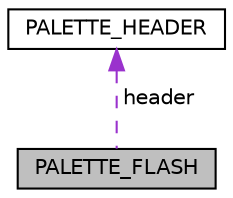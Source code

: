 digraph "PALETTE_FLASH"
{
  edge [fontname="Helvetica",fontsize="10",labelfontname="Helvetica",labelfontsize="10"];
  node [fontname="Helvetica",fontsize="10",shape=record];
  Node1 [label="PALETTE_FLASH",height=0.2,width=0.4,color="black", fillcolor="grey75", style="filled", fontcolor="black"];
  Node2 -> Node1 [dir="back",color="darkorchid3",fontsize="10",style="dashed",label=" header" ,fontname="Helvetica"];
  Node2 [label="PALETTE_HEADER",height=0.2,width=0.4,color="black", fillcolor="white", style="filled",URL="$struct_p_a_l_e_t_t_e___h_e_a_d_e_r.html"];
}
